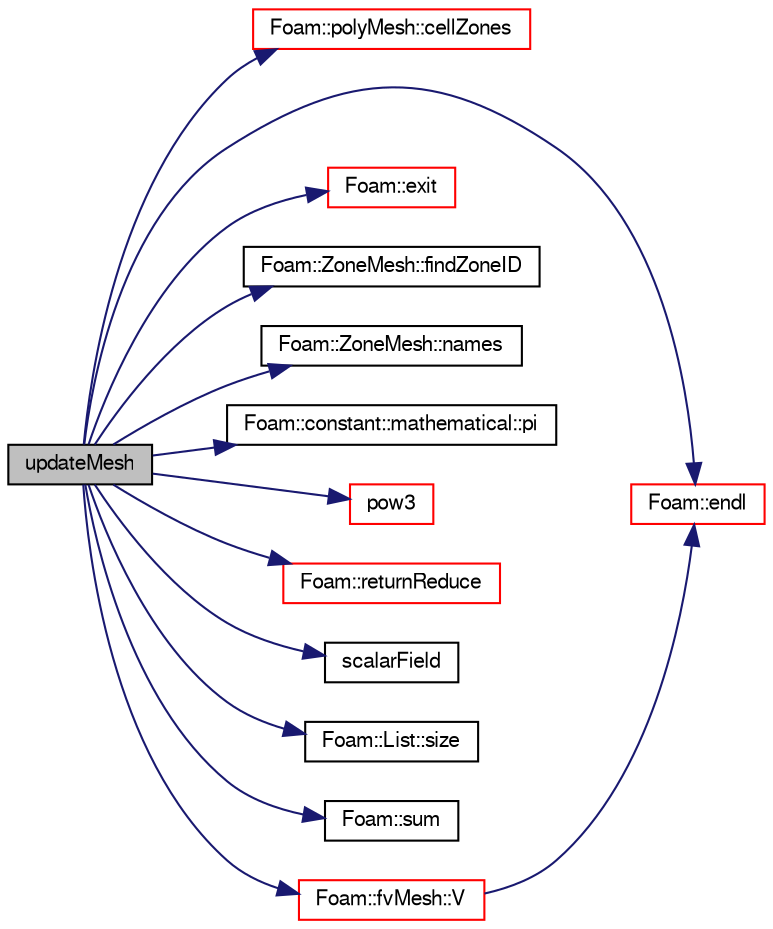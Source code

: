 digraph "updateMesh"
{
  bgcolor="transparent";
  edge [fontname="FreeSans",fontsize="10",labelfontname="FreeSans",labelfontsize="10"];
  node [fontname="FreeSans",fontsize="10",shape=record];
  rankdir="LR";
  Node116 [label="updateMesh",height=0.2,width=0.4,color="black", fillcolor="grey75", style="filled", fontcolor="black"];
  Node116 -> Node117 [color="midnightblue",fontsize="10",style="solid",fontname="FreeSans"];
  Node117 [label="Foam::polyMesh::cellZones",height=0.2,width=0.4,color="red",URL="$a27410.html#a935f422baa4405e3bb1d9e230b08f824",tooltip="Return cell zone mesh. "];
  Node116 -> Node119 [color="midnightblue",fontsize="10",style="solid",fontname="FreeSans"];
  Node119 [label="Foam::endl",height=0.2,width=0.4,color="red",URL="$a21124.html#a2db8fe02a0d3909e9351bb4275b23ce4",tooltip="Add newline and flush stream. "];
  Node116 -> Node122 [color="midnightblue",fontsize="10",style="solid",fontname="FreeSans"];
  Node122 [label="Foam::exit",height=0.2,width=0.4,color="red",URL="$a21124.html#a06ca7250d8e89caf05243ec094843642"];
  Node116 -> Node167 [color="midnightblue",fontsize="10",style="solid",fontname="FreeSans"];
  Node167 [label="Foam::ZoneMesh::findZoneID",height=0.2,width=0.4,color="black",URL="$a27522.html#a13d1a124b375b062a1c226196db8b486",tooltip="Find zone index given a name. "];
  Node116 -> Node168 [color="midnightblue",fontsize="10",style="solid",fontname="FreeSans"];
  Node168 [label="Foam::ZoneMesh::names",height=0.2,width=0.4,color="black",URL="$a27522.html#ada6aa4fc7adb36994dc5e27d319a3acc",tooltip="Return a list of zone names. "];
  Node116 -> Node169 [color="midnightblue",fontsize="10",style="solid",fontname="FreeSans"];
  Node169 [label="Foam::constant::mathematical::pi",height=0.2,width=0.4,color="black",URL="$a21162.html#a731b8788a4c01586c35266c7ca4fed04"];
  Node116 -> Node170 [color="midnightblue",fontsize="10",style="solid",fontname="FreeSans"];
  Node170 [label="pow3",height=0.2,width=0.4,color="red",URL="$a12539.html#a321e95ad714c9c00f472182f293fd081"];
  Node116 -> Node173 [color="midnightblue",fontsize="10",style="solid",fontname="FreeSans"];
  Node173 [label="Foam::returnReduce",height=0.2,width=0.4,color="red",URL="$a21124.html#a8d528a67d2a9c6fe4fb94bc86872624b"];
  Node116 -> Node192 [color="midnightblue",fontsize="10",style="solid",fontname="FreeSans"];
  Node192 [label="scalarField",height=0.2,width=0.4,color="black",URL="$a19001.html#afcd8855c276a98ae9604b35c8fb5b81e"];
  Node116 -> Node177 [color="midnightblue",fontsize="10",style="solid",fontname="FreeSans"];
  Node177 [label="Foam::List::size",height=0.2,width=0.4,color="black",URL="$a25694.html#a8a5f6fa29bd4b500caf186f60245b384",tooltip="Override size to be inconsistent with allocated storage. "];
  Node116 -> Node193 [color="midnightblue",fontsize="10",style="solid",fontname="FreeSans"];
  Node193 [label="Foam::sum",height=0.2,width=0.4,color="black",URL="$a21124.html#a3d8733143aad0e03b300186ab4bef137"];
  Node116 -> Node194 [color="midnightblue",fontsize="10",style="solid",fontname="FreeSans"];
  Node194 [label="Foam::fvMesh::V",height=0.2,width=0.4,color="red",URL="$a22766.html#a154893d1a508aff074b16eaeaa396aea",tooltip="Return cell volumes. "];
  Node194 -> Node119 [color="midnightblue",fontsize="10",style="solid",fontname="FreeSans"];
}
